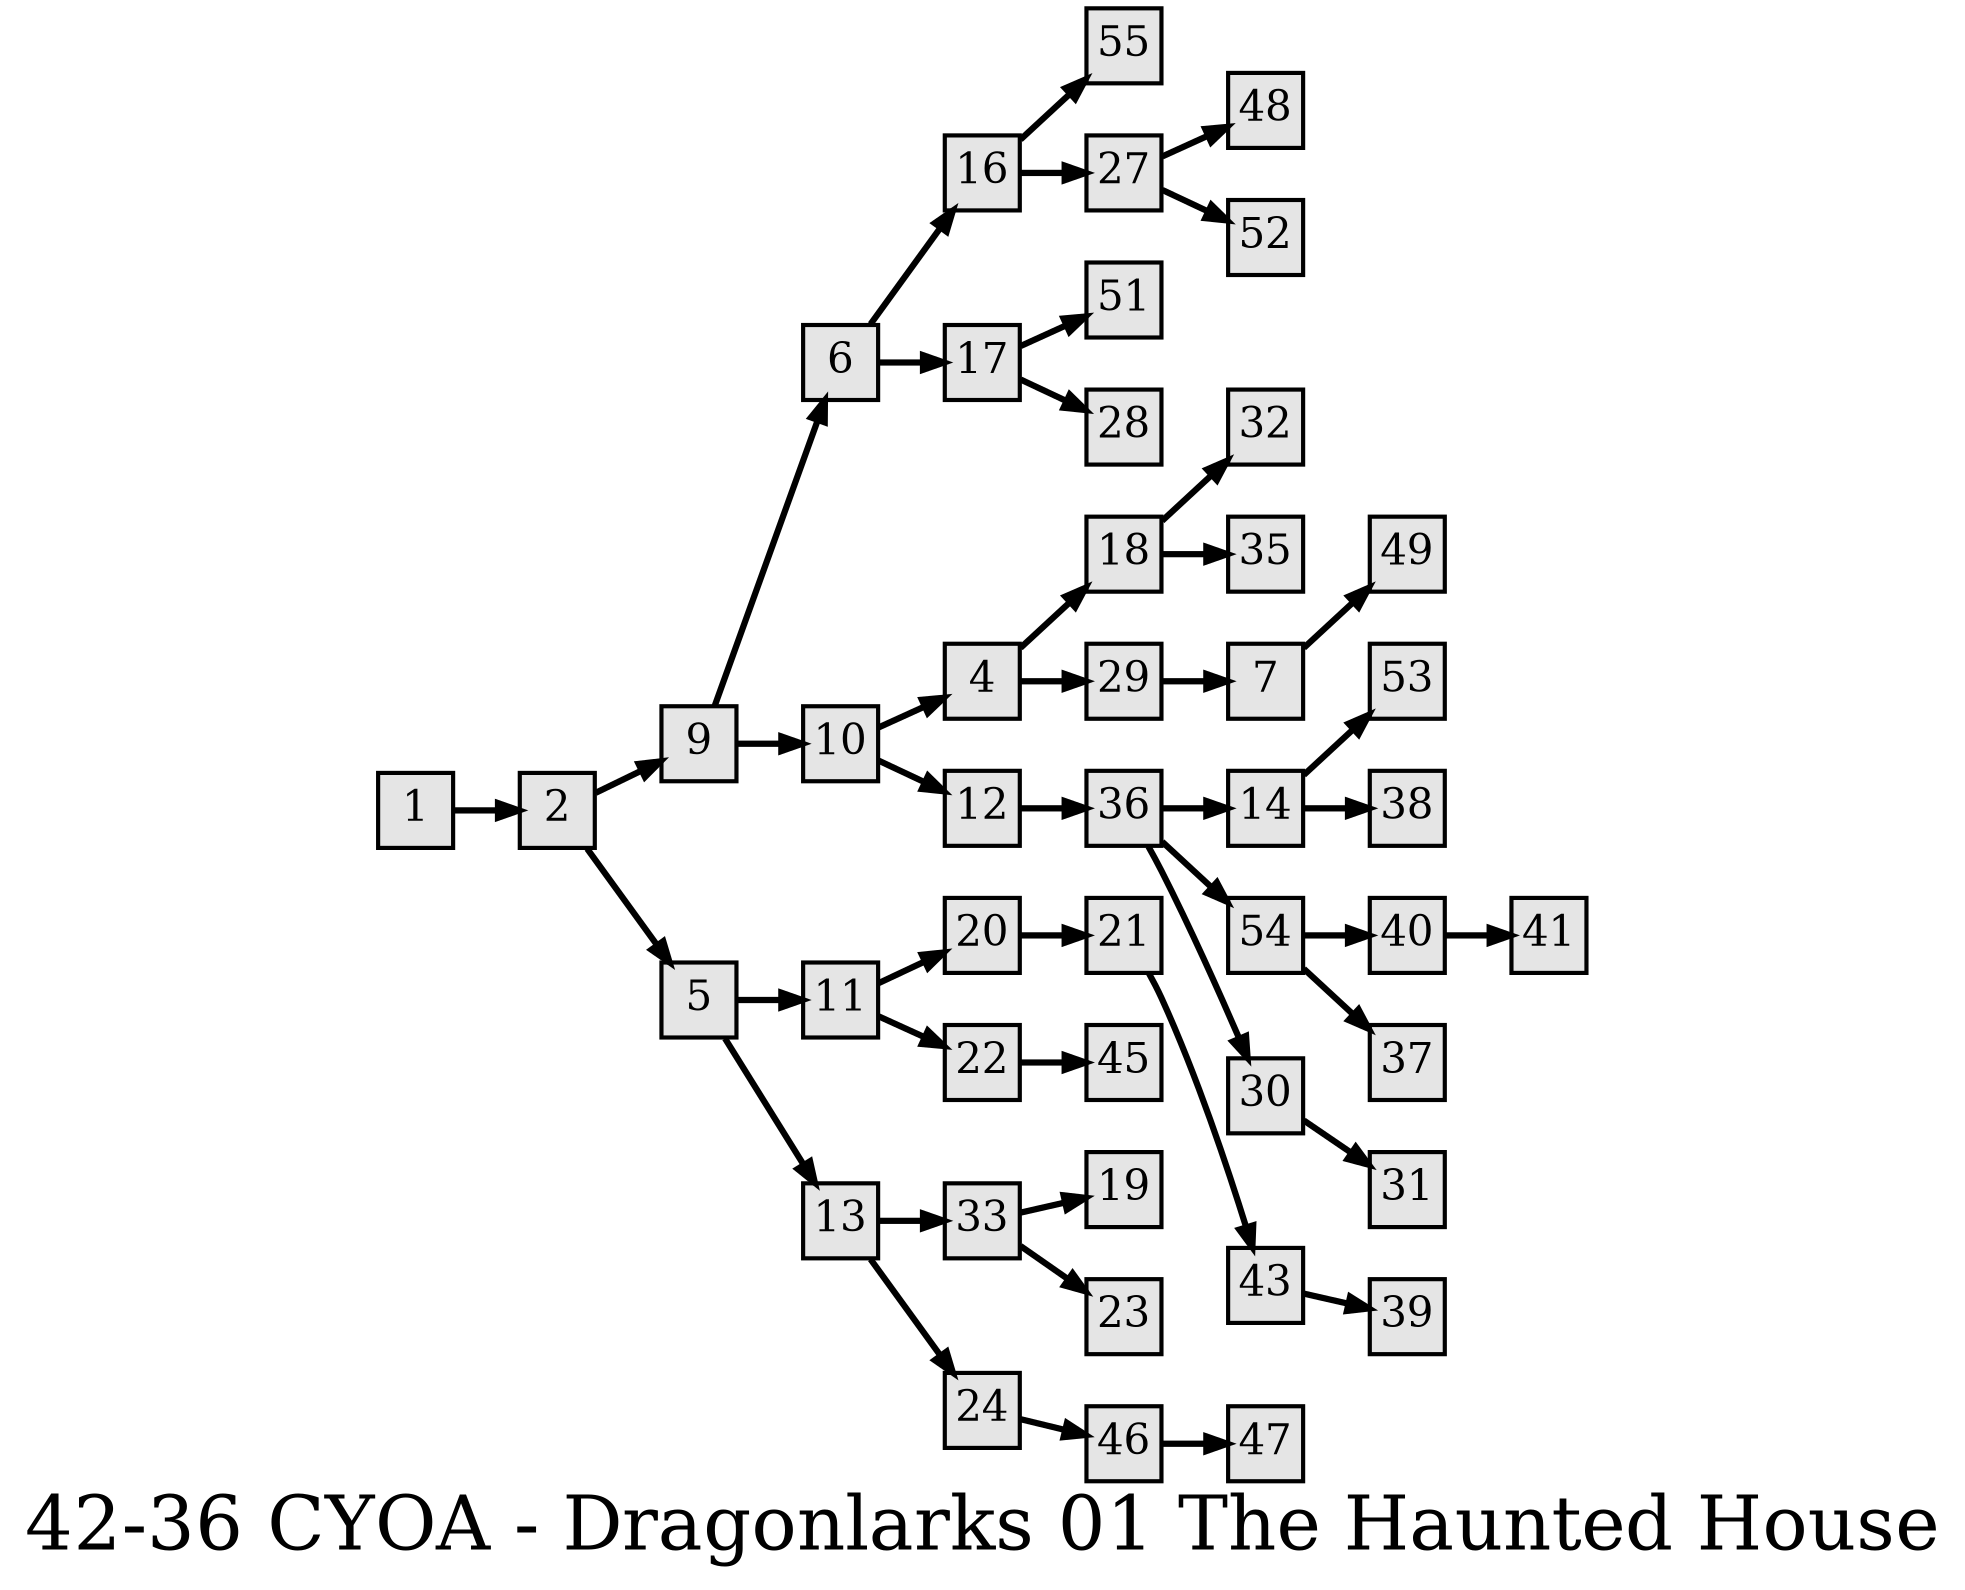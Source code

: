 digraph g{
  graph [ label="42-36 CYOA - Dragonlarks 01 The Haunted House" rankdir=LR, ordering=out, fontsize=36, nodesep="0.35", ranksep="0.45"];
  node  [shape=rect, penwidth=2, fontsize=20, style=filled, fillcolor=grey90, margin="0,0", labelfloat=true, regular=true, fixedsize=true];
  edge  [labelfloat=true, penwidth=3, fontsize=12];
  
  1 -> 2;
  2 -> 9;
  2 -> 5;
  4 -> 18;
  4 -> 29;
  5 -> 11;
  5 -> 13;
  6 -> 16;
  6 -> 17;
  7 -> 49;
  9 -> 6;
  9 -> 10;
  10 -> 4;
  10 -> 12;
  11 -> 20;
  11 -> 22;
  12 -> 36;
  13 -> 33;
  13 -> 24;
  14 -> 53;
  14 -> 38;
  16 -> 55;
  16 -> 27;
  17 -> 51;
  17 -> 28;
  18 -> 32;
  18 -> 35;
  20 -> 21;
  21 -> 43;
  22 -> 45;
  24 -> 46;
  27 -> 48;
  27 -> 52;
  29 -> 7;
  30 -> 31;
  33 -> 19;
  33 -> 23;
  36 -> 14;
  36 -> 54;
  36 -> 30;
  40 -> 41;
  43 -> 39;
  46 -> 47;
  54 -> 40;
  54 -> 37;
}

